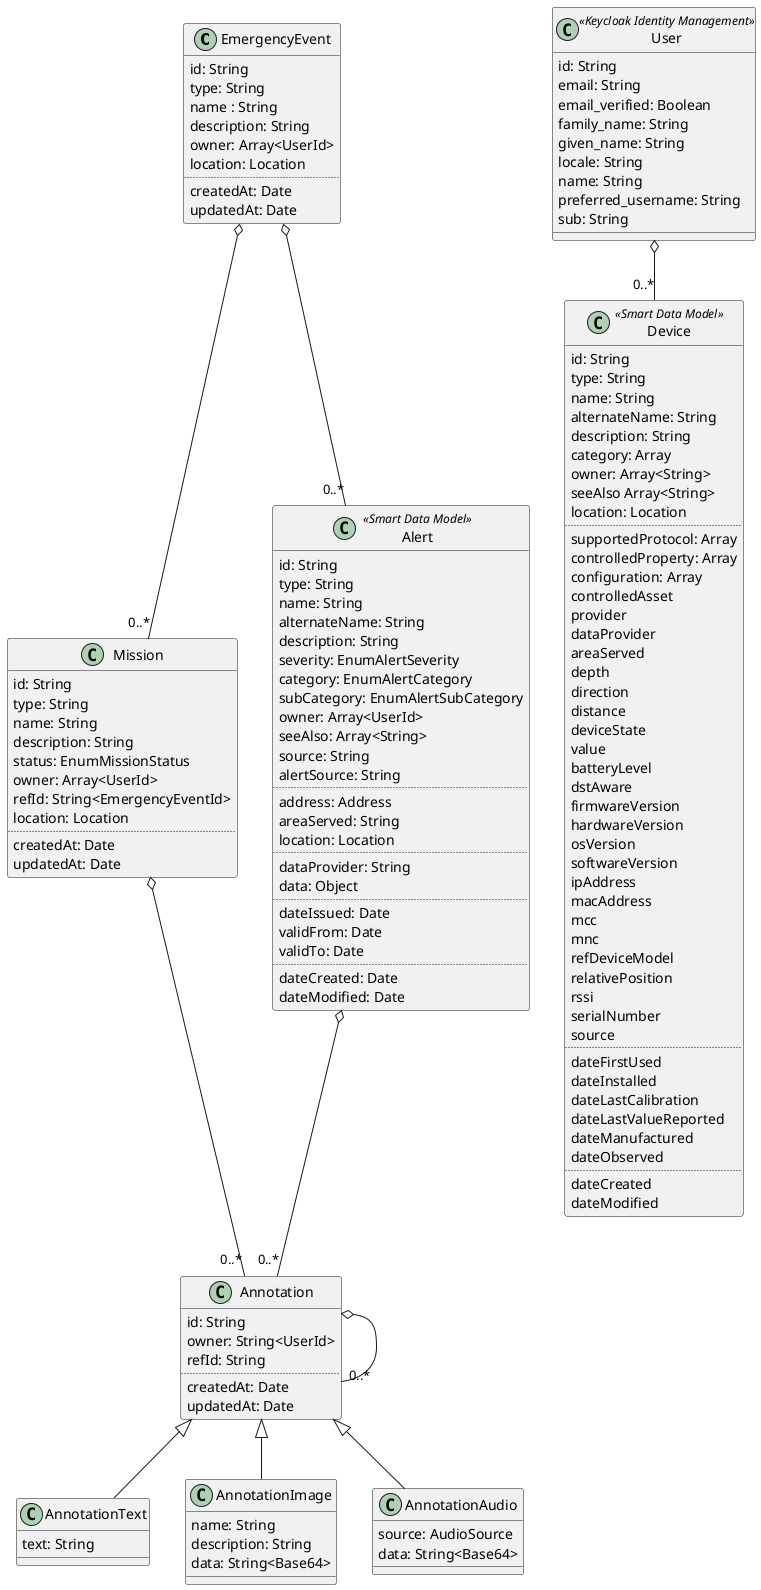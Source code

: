 @startuml
class EmergencyEvent {
    id: String
    type: String
    name : String
    description: String
    owner: Array<UserId>
    location: Location
    ..
    createdAt: Date
    updatedAt: Date
}
class Mission {
    id: String
    type: String
    name: String
    description: String
    status: EnumMissionStatus
    owner: Array<UserId>
    refId: String<EmergencyEventId>
    location: Location
    ..
    createdAt: Date
    updatedAt: Date
}
class User <<Keycloak Identity Management>> {
    id: String
    email: String
    email_verified: Boolean
    family_name: String
    given_name: String
    locale: String
    name: String
    preferred_username: String
    sub: String
}
class Alert <<Smart Data Model>> {
    id: String
    type: String
    name: String
    alternateName: String
    description: String
    severity: EnumAlertSeverity
    category: EnumAlertCategory
    subCategory: EnumAlertSubCategory
    owner: Array<UserId>
    seeAlso: Array<String>
    source: String
    alertSource: String
    ..
    address: Address
    areaServed: String
    location: Location
    ..
    dataProvider: String
    data: Object
    ..
    dateIssued: Date
    validFrom: Date
    validTo: Date
    ..
    dateCreated: Date
    dateModified: Date
}
class Device <<Smart Data Model>> {
    id: String
    type: String
    name: String
    alternateName: String
    description: String
    category: Array
    owner: Array<String>
    seeAlso Array<String>
    location: Location
    ..
    supportedProtocol: Array
    controlledProperty: Array
    configuration: Array
    controlledAsset
    provider
    dataProvider
    areaServed
    depth
    direction
    distance
    deviceState
    value
    batteryLevel
    dstAware
    firmwareVersion
    hardwareVersion
    osVersion
    softwareVersion
    ipAddress
    macAddress
    mcc
    mnc
    refDeviceModel
    relativePosition
    rssi
    serialNumber
    source
    ..
    dateFirstUsed
    dateInstalled
    dateLastCalibration
    dateLastValueReported
    dateManufactured
    dateObserved
    ..
    dateCreated
    dateModified
}
class Annotation {
    id: String
    owner: String<UserId>
    refId: String
    ..
    createdAt: Date
    updatedAt: Date
}
class AnnotationText {
    text: String
}
class AnnotationImage {
    name: String
    description: String
    data: String<Base64>
}
class AnnotationAudio {
    source: AudioSource
    data: String<Base64>
}

Annotation <|-- AnnotationText
Annotation <|-- AnnotationImage
Annotation <|-- AnnotationAudio

EmergencyEvent o-- "0..*" Alert
EmergencyEvent o-- "0..*" Mission
User o-- "0..*" Device
Annotation o-- "0..*" Annotation
Mission o-- "0..*" Annotation
Alert o-- "0..*" Annotation

@enduml
